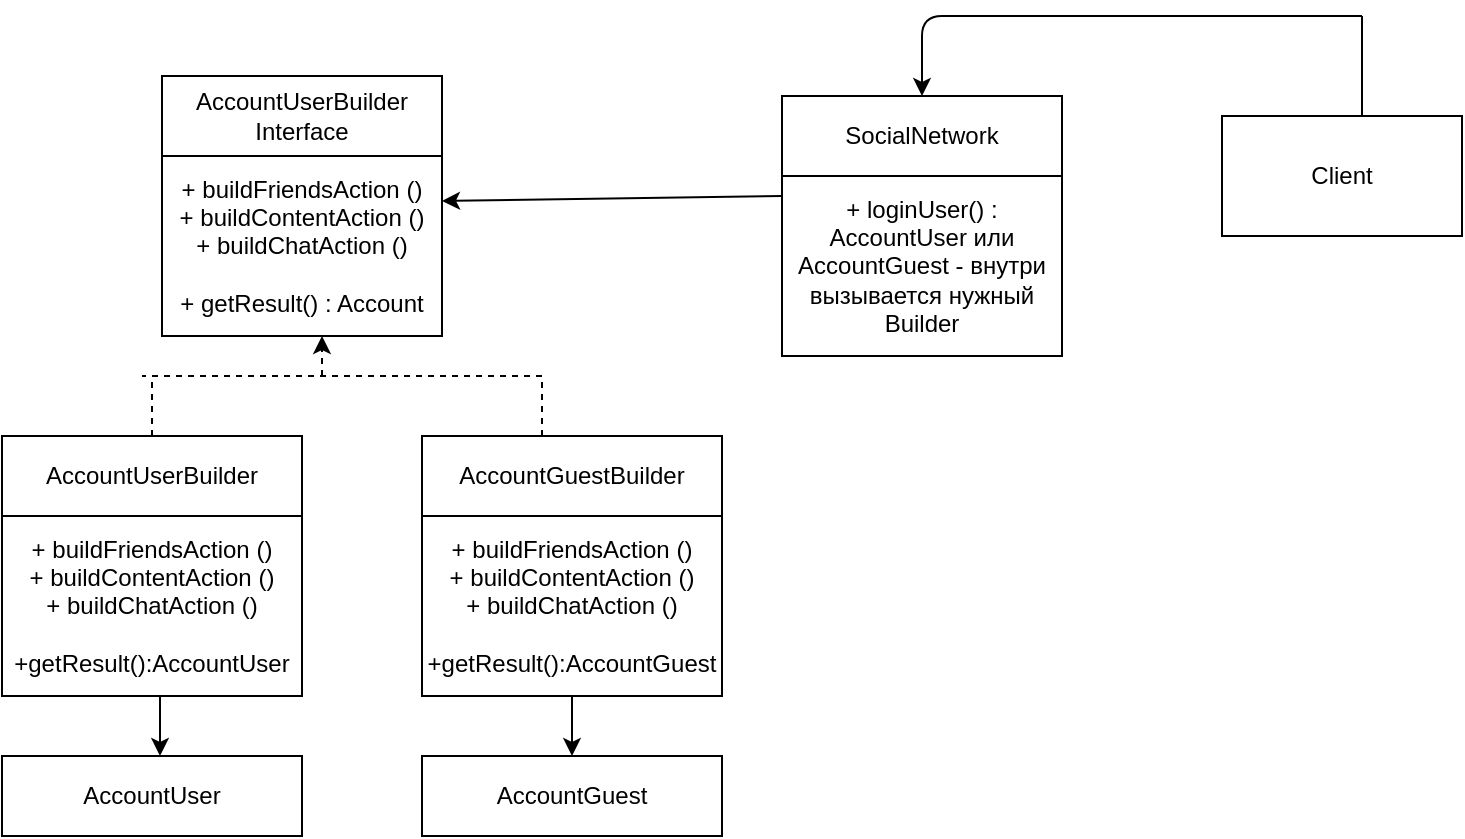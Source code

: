 <mxfile version="10.5.5" type="device"><diagram id="gQC_CzqPsSS8AtFJgAKD" name="Page-1"><mxGraphModel dx="1522" dy="789" grid="1" gridSize="10" guides="1" tooltips="1" connect="1" arrows="1" fold="1" page="1" pageScale="1" pageWidth="827" pageHeight="1169" math="0" shadow="0"><root><mxCell id="0"/><mxCell id="1" parent="0"/><mxCell id="Bew3K9S3pwdv1a12yFyk-67" value="AccountUserBuilder&lt;br&gt;Interface" style="rounded=0;whiteSpace=wrap;html=1;" vertex="1" parent="1"><mxGeometry x="100" y="50" width="140" height="40" as="geometry"/></mxCell><mxCell id="Bew3K9S3pwdv1a12yFyk-70" value="+ buildFriendsAction ()&lt;br&gt;+ buildContentAction ()&lt;br&gt;+ buildChatAction ()&lt;br&gt;&lt;br&gt;+ getResult() : Account&lt;br&gt;" style="rounded=0;whiteSpace=wrap;html=1;" vertex="1" parent="1"><mxGeometry x="100" y="90" width="140" height="90" as="geometry"/></mxCell><mxCell id="Bew3K9S3pwdv1a12yFyk-71" value="AccountUserBuilder&lt;br&gt;" style="rounded=0;whiteSpace=wrap;html=1;" vertex="1" parent="1"><mxGeometry x="20" y="230" width="150" height="40" as="geometry"/></mxCell><mxCell id="Bew3K9S3pwdv1a12yFyk-72" value="+ buildFriendsAction ()&lt;br&gt;+ buildContentAction ()&lt;br&gt;+ buildChatAction ()&lt;br&gt;&lt;br&gt;+getResult():AccountUser&lt;br&gt;" style="rounded=0;whiteSpace=wrap;html=1;" vertex="1" parent="1"><mxGeometry x="20" y="270" width="150" height="90" as="geometry"/></mxCell><mxCell id="Bew3K9S3pwdv1a12yFyk-73" value="AccountGuestBuilder" style="rounded=0;whiteSpace=wrap;html=1;" vertex="1" parent="1"><mxGeometry x="230" y="230" width="150" height="40" as="geometry"/></mxCell><mxCell id="Bew3K9S3pwdv1a12yFyk-74" value="+ buildFriendsAction ()&lt;br&gt;+ buildContentAction ()&lt;br&gt;+ buildChatAction ()&lt;br&gt;&lt;br&gt;+getResult():AccountGuest&lt;br&gt;" style="rounded=0;whiteSpace=wrap;html=1;" vertex="1" parent="1"><mxGeometry x="230" y="270" width="150" height="90" as="geometry"/></mxCell><mxCell id="Bew3K9S3pwdv1a12yFyk-75" value="AccountUser&lt;br&gt;" style="rounded=0;whiteSpace=wrap;html=1;" vertex="1" parent="1"><mxGeometry x="20" y="390" width="150" height="40" as="geometry"/></mxCell><mxCell id="Bew3K9S3pwdv1a12yFyk-76" value="AccountGuest" style="rounded=0;whiteSpace=wrap;html=1;" vertex="1" parent="1"><mxGeometry x="230" y="390" width="150" height="40" as="geometry"/></mxCell><mxCell id="Bew3K9S3pwdv1a12yFyk-77" value="" style="endArrow=classic;html=1;" edge="1" parent="1"><mxGeometry width="50" height="50" relative="1" as="geometry"><mxPoint x="99" y="360" as="sourcePoint"/><mxPoint x="99" y="390" as="targetPoint"/></mxGeometry></mxCell><mxCell id="Bew3K9S3pwdv1a12yFyk-80" value="" style="endArrow=classic;html=1;" edge="1" parent="1"><mxGeometry width="50" height="50" relative="1" as="geometry"><mxPoint x="305" y="360" as="sourcePoint"/><mxPoint x="305" y="390" as="targetPoint"/></mxGeometry></mxCell><mxCell id="Bew3K9S3pwdv1a12yFyk-81" value="SocialNetwork" style="rounded=0;whiteSpace=wrap;html=1;" vertex="1" parent="1"><mxGeometry x="410" y="60" width="140" height="40" as="geometry"/></mxCell><mxCell id="Bew3K9S3pwdv1a12yFyk-82" value="+ loginUser() : AccountUser или AccountGuest - внутри вызывается нужный Builder" style="rounded=0;whiteSpace=wrap;html=1;" vertex="1" parent="1"><mxGeometry x="410" y="100" width="140" height="90" as="geometry"/></mxCell><mxCell id="Bew3K9S3pwdv1a12yFyk-83" value="Client" style="rounded=0;whiteSpace=wrap;html=1;" vertex="1" parent="1"><mxGeometry x="630" y="70" width="120" height="60" as="geometry"/></mxCell><mxCell id="Bew3K9S3pwdv1a12yFyk-84" value="" style="endArrow=classic;html=1;entryX=0.5;entryY=0;entryDx=0;entryDy=0;" edge="1" parent="1" target="Bew3K9S3pwdv1a12yFyk-81"><mxGeometry width="50" height="50" relative="1" as="geometry"><mxPoint x="700" y="20" as="sourcePoint"/><mxPoint x="315" y="20" as="targetPoint"/><Array as="points"><mxPoint x="480" y="20"/></Array></mxGeometry></mxCell><mxCell id="Bew3K9S3pwdv1a12yFyk-85" value="" style="endArrow=none;html=1;" edge="1" parent="1"><mxGeometry width="50" height="50" relative="1" as="geometry"><mxPoint x="700" y="70" as="sourcePoint"/><mxPoint x="700" y="20" as="targetPoint"/></mxGeometry></mxCell><mxCell id="Bew3K9S3pwdv1a12yFyk-86" value="" style="endArrow=classic;html=1;entryX=1;entryY=0.25;entryDx=0;entryDy=0;" edge="1" parent="1" target="Bew3K9S3pwdv1a12yFyk-70"><mxGeometry width="50" height="50" relative="1" as="geometry"><mxPoint x="410" y="110" as="sourcePoint"/><mxPoint x="290" y="110" as="targetPoint"/></mxGeometry></mxCell><mxCell id="Bew3K9S3pwdv1a12yFyk-88" value="" style="endArrow=none;dashed=1;html=1;" edge="1" parent="1"><mxGeometry width="50" height="50" relative="1" as="geometry"><mxPoint x="290" y="200" as="sourcePoint"/><mxPoint x="90" y="200" as="targetPoint"/></mxGeometry></mxCell><mxCell id="Bew3K9S3pwdv1a12yFyk-89" value="" style="endArrow=none;dashed=1;html=1;" edge="1" parent="1"><mxGeometry width="50" height="50" relative="1" as="geometry"><mxPoint x="95" y="230" as="sourcePoint"/><mxPoint x="95" y="200" as="targetPoint"/></mxGeometry></mxCell><mxCell id="Bew3K9S3pwdv1a12yFyk-90" value="" style="endArrow=none;dashed=1;html=1;" edge="1" parent="1"><mxGeometry width="50" height="50" relative="1" as="geometry"><mxPoint x="290" y="230" as="sourcePoint"/><mxPoint x="290" y="200" as="targetPoint"/></mxGeometry></mxCell><mxCell id="Bew3K9S3pwdv1a12yFyk-91" value="" style="endArrow=classic;html=1;dashed=1;" edge="1" parent="1"><mxGeometry width="50" height="50" relative="1" as="geometry"><mxPoint x="180" y="200" as="sourcePoint"/><mxPoint x="180" y="180" as="targetPoint"/></mxGeometry></mxCell></root></mxGraphModel></diagram></mxfile>